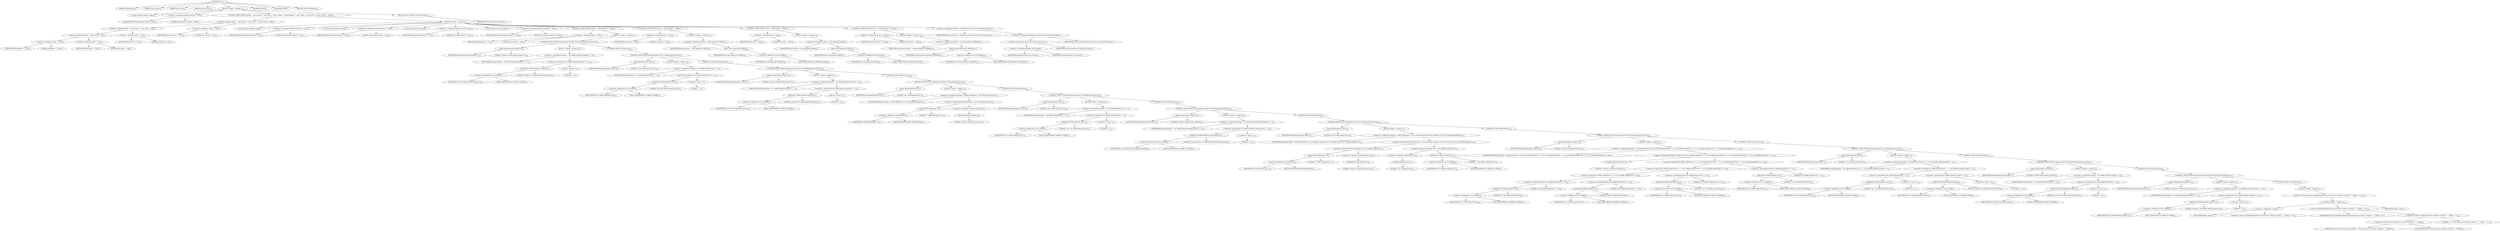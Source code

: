 digraph "isOs" {  
"189" [label = <(METHOD,isOs)<SUB>215</SUB>> ]
"190" [label = <(PARAM,String family)<SUB>215</SUB>> ]
"191" [label = <(PARAM,String name)<SUB>215</SUB>> ]
"192" [label = <(PARAM,String arch)<SUB>215</SUB>> ]
"193" [label = <(PARAM,String version)<SUB>216</SUB>> ]
"194" [label = <(BLOCK,&lt;empty&gt;,&lt;empty&gt;)<SUB>216</SUB>> ]
"195" [label = <(LOCAL,boolean retValue: boolean)> ]
"196" [label = <(&lt;operator&gt;.assignment,boolean retValue = false)<SUB>217</SUB>> ]
"197" [label = <(IDENTIFIER,retValue,boolean retValue = false)<SUB>217</SUB>> ]
"198" [label = <(LITERAL,false,boolean retValue = false)<SUB>217</SUB>> ]
"199" [label = <(CONTROL_STRUCTURE,if (family != null || name != null || arch != null || version != null),if (family != null || name != null || arch != null || version != null))<SUB>219</SUB>> ]
"200" [label = <(&lt;operator&gt;.logicalOr,family != null || name != null || arch != null || version != null)<SUB>219</SUB>> ]
"201" [label = <(&lt;operator&gt;.logicalOr,family != null || name != null || arch != null)<SUB>219</SUB>> ]
"202" [label = <(&lt;operator&gt;.logicalOr,family != null || name != null)<SUB>219</SUB>> ]
"203" [label = <(&lt;operator&gt;.notEquals,family != null)<SUB>219</SUB>> ]
"204" [label = <(IDENTIFIER,family,family != null)<SUB>219</SUB>> ]
"205" [label = <(LITERAL,null,family != null)<SUB>219</SUB>> ]
"206" [label = <(&lt;operator&gt;.notEquals,name != null)<SUB>219</SUB>> ]
"207" [label = <(IDENTIFIER,name,name != null)<SUB>219</SUB>> ]
"208" [label = <(LITERAL,null,name != null)<SUB>219</SUB>> ]
"209" [label = <(&lt;operator&gt;.notEquals,arch != null)<SUB>219</SUB>> ]
"210" [label = <(IDENTIFIER,arch,arch != null)<SUB>219</SUB>> ]
"211" [label = <(LITERAL,null,arch != null)<SUB>219</SUB>> ]
"212" [label = <(&lt;operator&gt;.notEquals,version != null)<SUB>220</SUB>> ]
"213" [label = <(IDENTIFIER,version,version != null)<SUB>220</SUB>> ]
"214" [label = <(LITERAL,null,version != null)<SUB>220</SUB>> ]
"215" [label = <(BLOCK,&lt;empty&gt;,&lt;empty&gt;)<SUB>220</SUB>> ]
"216" [label = <(LOCAL,boolean isFamily: boolean)> ]
"217" [label = <(&lt;operator&gt;.assignment,boolean isFamily = true)<SUB>222</SUB>> ]
"218" [label = <(IDENTIFIER,isFamily,boolean isFamily = true)<SUB>222</SUB>> ]
"219" [label = <(LITERAL,true,boolean isFamily = true)<SUB>222</SUB>> ]
"220" [label = <(LOCAL,boolean isName: boolean)> ]
"221" [label = <(&lt;operator&gt;.assignment,boolean isName = true)<SUB>223</SUB>> ]
"222" [label = <(IDENTIFIER,isName,boolean isName = true)<SUB>223</SUB>> ]
"223" [label = <(LITERAL,true,boolean isName = true)<SUB>223</SUB>> ]
"224" [label = <(LOCAL,boolean isArch: boolean)> ]
"225" [label = <(&lt;operator&gt;.assignment,boolean isArch = true)<SUB>224</SUB>> ]
"226" [label = <(IDENTIFIER,isArch,boolean isArch = true)<SUB>224</SUB>> ]
"227" [label = <(LITERAL,true,boolean isArch = true)<SUB>224</SUB>> ]
"228" [label = <(LOCAL,boolean isVersion: boolean)> ]
"229" [label = <(&lt;operator&gt;.assignment,boolean isVersion = true)<SUB>225</SUB>> ]
"230" [label = <(IDENTIFIER,isVersion,boolean isVersion = true)<SUB>225</SUB>> ]
"231" [label = <(LITERAL,true,boolean isVersion = true)<SUB>225</SUB>> ]
"232" [label = <(CONTROL_STRUCTURE,if (family != null),if (family != null))<SUB>227</SUB>> ]
"233" [label = <(&lt;operator&gt;.notEquals,family != null)<SUB>227</SUB>> ]
"234" [label = <(IDENTIFIER,family,family != null)<SUB>227</SUB>> ]
"235" [label = <(LITERAL,null,family != null)<SUB>227</SUB>> ]
"236" [label = <(BLOCK,&lt;empty&gt;,&lt;empty&gt;)<SUB>227</SUB>> ]
"237" [label = <(CONTROL_STRUCTURE,if (family.equals(&quot;windows&quot;)),if (family.equals(&quot;windows&quot;)))<SUB>228</SUB>> ]
"238" [label = <(equals,family.equals(&quot;windows&quot;))<SUB>228</SUB>> ]
"239" [label = <(IDENTIFIER,family,family.equals(&quot;windows&quot;))<SUB>228</SUB>> ]
"240" [label = <(LITERAL,&quot;windows&quot;,family.equals(&quot;windows&quot;))<SUB>228</SUB>> ]
"241" [label = <(BLOCK,&lt;empty&gt;,&lt;empty&gt;)<SUB>228</SUB>> ]
"242" [label = <(&lt;operator&gt;.assignment,isFamily = OS_NAME.indexOf(&quot;windows&quot;) &gt; -1)<SUB>229</SUB>> ]
"243" [label = <(IDENTIFIER,isFamily,isFamily = OS_NAME.indexOf(&quot;windows&quot;) &gt; -1)<SUB>229</SUB>> ]
"244" [label = <(&lt;operator&gt;.greaterThan,OS_NAME.indexOf(&quot;windows&quot;) &gt; -1)<SUB>229</SUB>> ]
"245" [label = <(indexOf,OS_NAME.indexOf(&quot;windows&quot;))<SUB>229</SUB>> ]
"246" [label = <(&lt;operator&gt;.fieldAccess,Os.OS_NAME)<SUB>229</SUB>> ]
"247" [label = <(IDENTIFIER,Os,OS_NAME.indexOf(&quot;windows&quot;))<SUB>229</SUB>> ]
"248" [label = <(FIELD_IDENTIFIER,OS_NAME,OS_NAME)<SUB>229</SUB>> ]
"249" [label = <(LITERAL,&quot;windows&quot;,OS_NAME.indexOf(&quot;windows&quot;))<SUB>229</SUB>> ]
"250" [label = <(&lt;operator&gt;.minus,-1)<SUB>229</SUB>> ]
"251" [label = <(LITERAL,1,-1)<SUB>229</SUB>> ]
"252" [label = <(CONTROL_STRUCTURE,else,else)<SUB>230</SUB>> ]
"253" [label = <(CONTROL_STRUCTURE,if (family.equals(&quot;os/2&quot;)),if (family.equals(&quot;os/2&quot;)))<SUB>230</SUB>> ]
"254" [label = <(equals,family.equals(&quot;os/2&quot;))<SUB>230</SUB>> ]
"255" [label = <(IDENTIFIER,family,family.equals(&quot;os/2&quot;))<SUB>230</SUB>> ]
"256" [label = <(LITERAL,&quot;os/2&quot;,family.equals(&quot;os/2&quot;))<SUB>230</SUB>> ]
"257" [label = <(BLOCK,&lt;empty&gt;,&lt;empty&gt;)<SUB>230</SUB>> ]
"258" [label = <(&lt;operator&gt;.assignment,isFamily = OS_NAME.indexOf(&quot;os/2&quot;) &gt; -1)<SUB>231</SUB>> ]
"259" [label = <(IDENTIFIER,isFamily,isFamily = OS_NAME.indexOf(&quot;os/2&quot;) &gt; -1)<SUB>231</SUB>> ]
"260" [label = <(&lt;operator&gt;.greaterThan,OS_NAME.indexOf(&quot;os/2&quot;) &gt; -1)<SUB>231</SUB>> ]
"261" [label = <(indexOf,OS_NAME.indexOf(&quot;os/2&quot;))<SUB>231</SUB>> ]
"262" [label = <(&lt;operator&gt;.fieldAccess,Os.OS_NAME)<SUB>231</SUB>> ]
"263" [label = <(IDENTIFIER,Os,OS_NAME.indexOf(&quot;os/2&quot;))<SUB>231</SUB>> ]
"264" [label = <(FIELD_IDENTIFIER,OS_NAME,OS_NAME)<SUB>231</SUB>> ]
"265" [label = <(LITERAL,&quot;os/2&quot;,OS_NAME.indexOf(&quot;os/2&quot;))<SUB>231</SUB>> ]
"266" [label = <(&lt;operator&gt;.minus,-1)<SUB>231</SUB>> ]
"267" [label = <(LITERAL,1,-1)<SUB>231</SUB>> ]
"268" [label = <(CONTROL_STRUCTURE,else,else)<SUB>232</SUB>> ]
"269" [label = <(CONTROL_STRUCTURE,if (family.equals(&quot;netware&quot;)),if (family.equals(&quot;netware&quot;)))<SUB>232</SUB>> ]
"270" [label = <(equals,family.equals(&quot;netware&quot;))<SUB>232</SUB>> ]
"271" [label = <(IDENTIFIER,family,family.equals(&quot;netware&quot;))<SUB>232</SUB>> ]
"272" [label = <(LITERAL,&quot;netware&quot;,family.equals(&quot;netware&quot;))<SUB>232</SUB>> ]
"273" [label = <(BLOCK,&lt;empty&gt;,&lt;empty&gt;)<SUB>232</SUB>> ]
"274" [label = <(&lt;operator&gt;.assignment,isFamily = OS_NAME.indexOf(&quot;netware&quot;) &gt; -1)<SUB>233</SUB>> ]
"275" [label = <(IDENTIFIER,isFamily,isFamily = OS_NAME.indexOf(&quot;netware&quot;) &gt; -1)<SUB>233</SUB>> ]
"276" [label = <(&lt;operator&gt;.greaterThan,OS_NAME.indexOf(&quot;netware&quot;) &gt; -1)<SUB>233</SUB>> ]
"277" [label = <(indexOf,OS_NAME.indexOf(&quot;netware&quot;))<SUB>233</SUB>> ]
"278" [label = <(&lt;operator&gt;.fieldAccess,Os.OS_NAME)<SUB>233</SUB>> ]
"279" [label = <(IDENTIFIER,Os,OS_NAME.indexOf(&quot;netware&quot;))<SUB>233</SUB>> ]
"280" [label = <(FIELD_IDENTIFIER,OS_NAME,OS_NAME)<SUB>233</SUB>> ]
"281" [label = <(LITERAL,&quot;netware&quot;,OS_NAME.indexOf(&quot;netware&quot;))<SUB>233</SUB>> ]
"282" [label = <(&lt;operator&gt;.minus,-1)<SUB>233</SUB>> ]
"283" [label = <(LITERAL,1,-1)<SUB>233</SUB>> ]
"284" [label = <(CONTROL_STRUCTURE,else,else)<SUB>234</SUB>> ]
"285" [label = <(CONTROL_STRUCTURE,if (family.equals(&quot;dos&quot;)),if (family.equals(&quot;dos&quot;)))<SUB>234</SUB>> ]
"286" [label = <(equals,family.equals(&quot;dos&quot;))<SUB>234</SUB>> ]
"287" [label = <(IDENTIFIER,family,family.equals(&quot;dos&quot;))<SUB>234</SUB>> ]
"288" [label = <(LITERAL,&quot;dos&quot;,family.equals(&quot;dos&quot;))<SUB>234</SUB>> ]
"289" [label = <(BLOCK,&lt;empty&gt;,&lt;empty&gt;)<SUB>234</SUB>> ]
"290" [label = <(&lt;operator&gt;.assignment,isFamily = PATH_SEP.equals(&quot;;&quot;) &amp;&amp; !isFamily(&quot;netware&quot;))<SUB>235</SUB>> ]
"291" [label = <(IDENTIFIER,isFamily,isFamily = PATH_SEP.equals(&quot;;&quot;) &amp;&amp; !isFamily(&quot;netware&quot;))<SUB>235</SUB>> ]
"292" [label = <(&lt;operator&gt;.logicalAnd,PATH_SEP.equals(&quot;;&quot;) &amp;&amp; !isFamily(&quot;netware&quot;))<SUB>235</SUB>> ]
"293" [label = <(equals,PATH_SEP.equals(&quot;;&quot;))<SUB>235</SUB>> ]
"294" [label = <(&lt;operator&gt;.fieldAccess,Os.PATH_SEP)<SUB>235</SUB>> ]
"295" [label = <(IDENTIFIER,Os,PATH_SEP.equals(&quot;;&quot;))<SUB>235</SUB>> ]
"296" [label = <(FIELD_IDENTIFIER,PATH_SEP,PATH_SEP)<SUB>235</SUB>> ]
"297" [label = <(LITERAL,&quot;;&quot;,PATH_SEP.equals(&quot;;&quot;))<SUB>235</SUB>> ]
"298" [label = <(&lt;operator&gt;.logicalNot,!isFamily(&quot;netware&quot;))<SUB>235</SUB>> ]
"299" [label = <(isFamily,isFamily(&quot;netware&quot;))<SUB>235</SUB>> ]
"300" [label = <(LITERAL,&quot;netware&quot;,isFamily(&quot;netware&quot;))<SUB>235</SUB>> ]
"301" [label = <(CONTROL_STRUCTURE,else,else)<SUB>236</SUB>> ]
"302" [label = <(CONTROL_STRUCTURE,if (family.equals(&quot;mac&quot;)),if (family.equals(&quot;mac&quot;)))<SUB>236</SUB>> ]
"303" [label = <(equals,family.equals(&quot;mac&quot;))<SUB>236</SUB>> ]
"304" [label = <(IDENTIFIER,family,family.equals(&quot;mac&quot;))<SUB>236</SUB>> ]
"305" [label = <(LITERAL,&quot;mac&quot;,family.equals(&quot;mac&quot;))<SUB>236</SUB>> ]
"306" [label = <(BLOCK,&lt;empty&gt;,&lt;empty&gt;)<SUB>236</SUB>> ]
"307" [label = <(&lt;operator&gt;.assignment,isFamily = OS_NAME.indexOf(&quot;mac&quot;) &gt; -1)<SUB>237</SUB>> ]
"308" [label = <(IDENTIFIER,isFamily,isFamily = OS_NAME.indexOf(&quot;mac&quot;) &gt; -1)<SUB>237</SUB>> ]
"309" [label = <(&lt;operator&gt;.greaterThan,OS_NAME.indexOf(&quot;mac&quot;) &gt; -1)<SUB>237</SUB>> ]
"310" [label = <(indexOf,OS_NAME.indexOf(&quot;mac&quot;))<SUB>237</SUB>> ]
"311" [label = <(&lt;operator&gt;.fieldAccess,Os.OS_NAME)<SUB>237</SUB>> ]
"312" [label = <(IDENTIFIER,Os,OS_NAME.indexOf(&quot;mac&quot;))<SUB>237</SUB>> ]
"313" [label = <(FIELD_IDENTIFIER,OS_NAME,OS_NAME)<SUB>237</SUB>> ]
"314" [label = <(LITERAL,&quot;mac&quot;,OS_NAME.indexOf(&quot;mac&quot;))<SUB>237</SUB>> ]
"315" [label = <(&lt;operator&gt;.minus,-1)<SUB>237</SUB>> ]
"316" [label = <(LITERAL,1,-1)<SUB>237</SUB>> ]
"317" [label = <(CONTROL_STRUCTURE,else,else)<SUB>238</SUB>> ]
"318" [label = <(CONTROL_STRUCTURE,if (family.equals(&quot;tandem&quot;)),if (family.equals(&quot;tandem&quot;)))<SUB>238</SUB>> ]
"319" [label = <(equals,family.equals(&quot;tandem&quot;))<SUB>238</SUB>> ]
"320" [label = <(IDENTIFIER,family,family.equals(&quot;tandem&quot;))<SUB>238</SUB>> ]
"321" [label = <(LITERAL,&quot;tandem&quot;,family.equals(&quot;tandem&quot;))<SUB>238</SUB>> ]
"322" [label = <(BLOCK,&lt;empty&gt;,&lt;empty&gt;)<SUB>238</SUB>> ]
"323" [label = <(&lt;operator&gt;.assignment,isFamily = OS_NAME.indexOf(&quot;nonstop_kernel&quot;) &gt; -1)<SUB>239</SUB>> ]
"324" [label = <(IDENTIFIER,isFamily,isFamily = OS_NAME.indexOf(&quot;nonstop_kernel&quot;) &gt; -1)<SUB>239</SUB>> ]
"325" [label = <(&lt;operator&gt;.greaterThan,OS_NAME.indexOf(&quot;nonstop_kernel&quot;) &gt; -1)<SUB>239</SUB>> ]
"326" [label = <(indexOf,OS_NAME.indexOf(&quot;nonstop_kernel&quot;))<SUB>239</SUB>> ]
"327" [label = <(&lt;operator&gt;.fieldAccess,Os.OS_NAME)<SUB>239</SUB>> ]
"328" [label = <(IDENTIFIER,Os,OS_NAME.indexOf(&quot;nonstop_kernel&quot;))<SUB>239</SUB>> ]
"329" [label = <(FIELD_IDENTIFIER,OS_NAME,OS_NAME)<SUB>239</SUB>> ]
"330" [label = <(LITERAL,&quot;nonstop_kernel&quot;,OS_NAME.indexOf(&quot;nonstop_kernel&quot;))<SUB>239</SUB>> ]
"331" [label = <(&lt;operator&gt;.minus,-1)<SUB>239</SUB>> ]
"332" [label = <(LITERAL,1,-1)<SUB>239</SUB>> ]
"333" [label = <(CONTROL_STRUCTURE,else,else)<SUB>240</SUB>> ]
"334" [label = <(CONTROL_STRUCTURE,if (family.equals(&quot;unix&quot;)),if (family.equals(&quot;unix&quot;)))<SUB>240</SUB>> ]
"335" [label = <(equals,family.equals(&quot;unix&quot;))<SUB>240</SUB>> ]
"336" [label = <(IDENTIFIER,family,family.equals(&quot;unix&quot;))<SUB>240</SUB>> ]
"337" [label = <(LITERAL,&quot;unix&quot;,family.equals(&quot;unix&quot;))<SUB>240</SUB>> ]
"338" [label = <(BLOCK,&lt;empty&gt;,&lt;empty&gt;)<SUB>240</SUB>> ]
"339" [label = <(&lt;operator&gt;.assignment,isFamily = PATH_SEP.equals(&quot;:&quot;) &amp;&amp; !isFamily(&quot;openvms&quot;) &amp;&amp; (!isFamily(&quot;mac&quot;) || OS_NAME.endsWith(&quot;x&quot;)))<SUB>241</SUB>> ]
"340" [label = <(IDENTIFIER,isFamily,isFamily = PATH_SEP.equals(&quot;:&quot;) &amp;&amp; !isFamily(&quot;openvms&quot;) &amp;&amp; (!isFamily(&quot;mac&quot;) || OS_NAME.endsWith(&quot;x&quot;)))<SUB>241</SUB>> ]
"341" [label = <(&lt;operator&gt;.logicalAnd,PATH_SEP.equals(&quot;:&quot;) &amp;&amp; !isFamily(&quot;openvms&quot;) &amp;&amp; (!isFamily(&quot;mac&quot;) || OS_NAME.endsWith(&quot;x&quot;)))<SUB>241</SUB>> ]
"342" [label = <(&lt;operator&gt;.logicalAnd,PATH_SEP.equals(&quot;:&quot;) &amp;&amp; !isFamily(&quot;openvms&quot;))<SUB>241</SUB>> ]
"343" [label = <(equals,PATH_SEP.equals(&quot;:&quot;))<SUB>241</SUB>> ]
"344" [label = <(&lt;operator&gt;.fieldAccess,Os.PATH_SEP)<SUB>241</SUB>> ]
"345" [label = <(IDENTIFIER,Os,PATH_SEP.equals(&quot;:&quot;))<SUB>241</SUB>> ]
"346" [label = <(FIELD_IDENTIFIER,PATH_SEP,PATH_SEP)<SUB>241</SUB>> ]
"347" [label = <(LITERAL,&quot;:&quot;,PATH_SEP.equals(&quot;:&quot;))<SUB>241</SUB>> ]
"348" [label = <(&lt;operator&gt;.logicalNot,!isFamily(&quot;openvms&quot;))<SUB>242</SUB>> ]
"349" [label = <(isFamily,isFamily(&quot;openvms&quot;))<SUB>242</SUB>> ]
"350" [label = <(LITERAL,&quot;openvms&quot;,isFamily(&quot;openvms&quot;))<SUB>242</SUB>> ]
"351" [label = <(&lt;operator&gt;.logicalOr,!isFamily(&quot;mac&quot;) || OS_NAME.endsWith(&quot;x&quot;))<SUB>243</SUB>> ]
"352" [label = <(&lt;operator&gt;.logicalNot,!isFamily(&quot;mac&quot;))<SUB>243</SUB>> ]
"353" [label = <(isFamily,isFamily(&quot;mac&quot;))<SUB>243</SUB>> ]
"354" [label = <(LITERAL,&quot;mac&quot;,isFamily(&quot;mac&quot;))<SUB>243</SUB>> ]
"355" [label = <(endsWith,OS_NAME.endsWith(&quot;x&quot;))<SUB>243</SUB>> ]
"356" [label = <(&lt;operator&gt;.fieldAccess,Os.OS_NAME)<SUB>243</SUB>> ]
"357" [label = <(IDENTIFIER,Os,OS_NAME.endsWith(&quot;x&quot;))<SUB>243</SUB>> ]
"358" [label = <(FIELD_IDENTIFIER,OS_NAME,OS_NAME)<SUB>243</SUB>> ]
"359" [label = <(LITERAL,&quot;x&quot;,OS_NAME.endsWith(&quot;x&quot;))<SUB>243</SUB>> ]
"360" [label = <(CONTROL_STRUCTURE,else,else)<SUB>244</SUB>> ]
"361" [label = <(CONTROL_STRUCTURE,if (family.equals(&quot;win9x&quot;)),if (family.equals(&quot;win9x&quot;)))<SUB>244</SUB>> ]
"362" [label = <(equals,family.equals(&quot;win9x&quot;))<SUB>244</SUB>> ]
"363" [label = <(IDENTIFIER,family,family.equals(&quot;win9x&quot;))<SUB>244</SUB>> ]
"364" [label = <(LITERAL,&quot;win9x&quot;,family.equals(&quot;win9x&quot;))<SUB>244</SUB>> ]
"365" [label = <(BLOCK,&lt;empty&gt;,&lt;empty&gt;)<SUB>244</SUB>> ]
"366" [label = <(&lt;operator&gt;.assignment,isFamily = isFamily(&quot;windows&quot;) &amp;&amp; (OS_NAME.indexOf(&quot;95&quot;) &gt;= 0 || OS_NAME.indexOf(&quot;98&quot;) &gt;= 0 || OS_NAME.indexOf(&quot;me&quot;) &gt;= 0 || OS_NAME.indexOf(&quot;ce&quot;) &gt;= 0))<SUB>245</SUB>> ]
"367" [label = <(IDENTIFIER,isFamily,isFamily = isFamily(&quot;windows&quot;) &amp;&amp; (OS_NAME.indexOf(&quot;95&quot;) &gt;= 0 || OS_NAME.indexOf(&quot;98&quot;) &gt;= 0 || OS_NAME.indexOf(&quot;me&quot;) &gt;= 0 || OS_NAME.indexOf(&quot;ce&quot;) &gt;= 0))<SUB>245</SUB>> ]
"368" [label = <(&lt;operator&gt;.logicalAnd,isFamily(&quot;windows&quot;) &amp;&amp; (OS_NAME.indexOf(&quot;95&quot;) &gt;= 0 || OS_NAME.indexOf(&quot;98&quot;) &gt;= 0 || OS_NAME.indexOf(&quot;me&quot;) &gt;= 0 || OS_NAME.indexOf(&quot;ce&quot;) &gt;= 0))<SUB>245</SUB>> ]
"369" [label = <(isFamily,isFamily(&quot;windows&quot;))<SUB>245</SUB>> ]
"370" [label = <(LITERAL,&quot;windows&quot;,isFamily(&quot;windows&quot;))<SUB>245</SUB>> ]
"371" [label = <(&lt;operator&gt;.logicalOr,OS_NAME.indexOf(&quot;95&quot;) &gt;= 0 || OS_NAME.indexOf(&quot;98&quot;) &gt;= 0 || OS_NAME.indexOf(&quot;me&quot;) &gt;= 0 || OS_NAME.indexOf(&quot;ce&quot;) &gt;= 0)<SUB>246</SUB>> ]
"372" [label = <(&lt;operator&gt;.logicalOr,OS_NAME.indexOf(&quot;95&quot;) &gt;= 0 || OS_NAME.indexOf(&quot;98&quot;) &gt;= 0 || OS_NAME.indexOf(&quot;me&quot;) &gt;= 0)<SUB>246</SUB>> ]
"373" [label = <(&lt;operator&gt;.logicalOr,OS_NAME.indexOf(&quot;95&quot;) &gt;= 0 || OS_NAME.indexOf(&quot;98&quot;) &gt;= 0)<SUB>246</SUB>> ]
"374" [label = <(&lt;operator&gt;.greaterEqualsThan,OS_NAME.indexOf(&quot;95&quot;) &gt;= 0)<SUB>246</SUB>> ]
"375" [label = <(indexOf,OS_NAME.indexOf(&quot;95&quot;))<SUB>246</SUB>> ]
"376" [label = <(&lt;operator&gt;.fieldAccess,Os.OS_NAME)<SUB>246</SUB>> ]
"377" [label = <(IDENTIFIER,Os,OS_NAME.indexOf(&quot;95&quot;))<SUB>246</SUB>> ]
"378" [label = <(FIELD_IDENTIFIER,OS_NAME,OS_NAME)<SUB>246</SUB>> ]
"379" [label = <(LITERAL,&quot;95&quot;,OS_NAME.indexOf(&quot;95&quot;))<SUB>246</SUB>> ]
"380" [label = <(LITERAL,0,OS_NAME.indexOf(&quot;95&quot;) &gt;= 0)<SUB>246</SUB>> ]
"381" [label = <(&lt;operator&gt;.greaterEqualsThan,OS_NAME.indexOf(&quot;98&quot;) &gt;= 0)<SUB>247</SUB>> ]
"382" [label = <(indexOf,OS_NAME.indexOf(&quot;98&quot;))<SUB>247</SUB>> ]
"383" [label = <(&lt;operator&gt;.fieldAccess,Os.OS_NAME)<SUB>247</SUB>> ]
"384" [label = <(IDENTIFIER,Os,OS_NAME.indexOf(&quot;98&quot;))<SUB>247</SUB>> ]
"385" [label = <(FIELD_IDENTIFIER,OS_NAME,OS_NAME)<SUB>247</SUB>> ]
"386" [label = <(LITERAL,&quot;98&quot;,OS_NAME.indexOf(&quot;98&quot;))<SUB>247</SUB>> ]
"387" [label = <(LITERAL,0,OS_NAME.indexOf(&quot;98&quot;) &gt;= 0)<SUB>247</SUB>> ]
"388" [label = <(&lt;operator&gt;.greaterEqualsThan,OS_NAME.indexOf(&quot;me&quot;) &gt;= 0)<SUB>248</SUB>> ]
"389" [label = <(indexOf,OS_NAME.indexOf(&quot;me&quot;))<SUB>248</SUB>> ]
"390" [label = <(&lt;operator&gt;.fieldAccess,Os.OS_NAME)<SUB>248</SUB>> ]
"391" [label = <(IDENTIFIER,Os,OS_NAME.indexOf(&quot;me&quot;))<SUB>248</SUB>> ]
"392" [label = <(FIELD_IDENTIFIER,OS_NAME,OS_NAME)<SUB>248</SUB>> ]
"393" [label = <(LITERAL,&quot;me&quot;,OS_NAME.indexOf(&quot;me&quot;))<SUB>248</SUB>> ]
"394" [label = <(LITERAL,0,OS_NAME.indexOf(&quot;me&quot;) &gt;= 0)<SUB>248</SUB>> ]
"395" [label = <(&lt;operator&gt;.greaterEqualsThan,OS_NAME.indexOf(&quot;ce&quot;) &gt;= 0)<SUB>249</SUB>> ]
"396" [label = <(indexOf,OS_NAME.indexOf(&quot;ce&quot;))<SUB>249</SUB>> ]
"397" [label = <(&lt;operator&gt;.fieldAccess,Os.OS_NAME)<SUB>249</SUB>> ]
"398" [label = <(IDENTIFIER,Os,OS_NAME.indexOf(&quot;ce&quot;))<SUB>249</SUB>> ]
"399" [label = <(FIELD_IDENTIFIER,OS_NAME,OS_NAME)<SUB>249</SUB>> ]
"400" [label = <(LITERAL,&quot;ce&quot;,OS_NAME.indexOf(&quot;ce&quot;))<SUB>249</SUB>> ]
"401" [label = <(LITERAL,0,OS_NAME.indexOf(&quot;ce&quot;) &gt;= 0)<SUB>249</SUB>> ]
"402" [label = <(CONTROL_STRUCTURE,else,else)<SUB>250</SUB>> ]
"403" [label = <(CONTROL_STRUCTURE,if (family.equals(&quot;z/os&quot;)),if (family.equals(&quot;z/os&quot;)))<SUB>250</SUB>> ]
"404" [label = <(equals,family.equals(&quot;z/os&quot;))<SUB>250</SUB>> ]
"405" [label = <(IDENTIFIER,family,family.equals(&quot;z/os&quot;))<SUB>250</SUB>> ]
"406" [label = <(LITERAL,&quot;z/os&quot;,family.equals(&quot;z/os&quot;))<SUB>250</SUB>> ]
"407" [label = <(BLOCK,&lt;empty&gt;,&lt;empty&gt;)<SUB>250</SUB>> ]
"408" [label = <(&lt;operator&gt;.assignment,isFamily = OS_NAME.indexOf(&quot;z/os&quot;) &gt; -1 || OS_NAME.indexOf(&quot;os/390&quot;) &gt; -1)<SUB>251</SUB>> ]
"409" [label = <(IDENTIFIER,isFamily,isFamily = OS_NAME.indexOf(&quot;z/os&quot;) &gt; -1 || OS_NAME.indexOf(&quot;os/390&quot;) &gt; -1)<SUB>251</SUB>> ]
"410" [label = <(&lt;operator&gt;.logicalOr,OS_NAME.indexOf(&quot;z/os&quot;) &gt; -1 || OS_NAME.indexOf(&quot;os/390&quot;) &gt; -1)<SUB>251</SUB>> ]
"411" [label = <(&lt;operator&gt;.greaterThan,OS_NAME.indexOf(&quot;z/os&quot;) &gt; -1)<SUB>251</SUB>> ]
"412" [label = <(indexOf,OS_NAME.indexOf(&quot;z/os&quot;))<SUB>251</SUB>> ]
"413" [label = <(&lt;operator&gt;.fieldAccess,Os.OS_NAME)<SUB>251</SUB>> ]
"414" [label = <(IDENTIFIER,Os,OS_NAME.indexOf(&quot;z/os&quot;))<SUB>251</SUB>> ]
"415" [label = <(FIELD_IDENTIFIER,OS_NAME,OS_NAME)<SUB>251</SUB>> ]
"416" [label = <(LITERAL,&quot;z/os&quot;,OS_NAME.indexOf(&quot;z/os&quot;))<SUB>251</SUB>> ]
"417" [label = <(&lt;operator&gt;.minus,-1)<SUB>251</SUB>> ]
"418" [label = <(LITERAL,1,-1)<SUB>251</SUB>> ]
"419" [label = <(&lt;operator&gt;.greaterThan,OS_NAME.indexOf(&quot;os/390&quot;) &gt; -1)<SUB>252</SUB>> ]
"420" [label = <(indexOf,OS_NAME.indexOf(&quot;os/390&quot;))<SUB>252</SUB>> ]
"421" [label = <(&lt;operator&gt;.fieldAccess,Os.OS_NAME)<SUB>252</SUB>> ]
"422" [label = <(IDENTIFIER,Os,OS_NAME.indexOf(&quot;os/390&quot;))<SUB>252</SUB>> ]
"423" [label = <(FIELD_IDENTIFIER,OS_NAME,OS_NAME)<SUB>252</SUB>> ]
"424" [label = <(LITERAL,&quot;os/390&quot;,OS_NAME.indexOf(&quot;os/390&quot;))<SUB>252</SUB>> ]
"425" [label = <(&lt;operator&gt;.minus,-1)<SUB>252</SUB>> ]
"426" [label = <(LITERAL,1,-1)<SUB>252</SUB>> ]
"427" [label = <(CONTROL_STRUCTURE,else,else)<SUB>253</SUB>> ]
"428" [label = <(CONTROL_STRUCTURE,if (family.equals(&quot;os/400&quot;)),if (family.equals(&quot;os/400&quot;)))<SUB>253</SUB>> ]
"429" [label = <(equals,family.equals(&quot;os/400&quot;))<SUB>253</SUB>> ]
"430" [label = <(IDENTIFIER,family,family.equals(&quot;os/400&quot;))<SUB>253</SUB>> ]
"431" [label = <(LITERAL,&quot;os/400&quot;,family.equals(&quot;os/400&quot;))<SUB>253</SUB>> ]
"432" [label = <(BLOCK,&lt;empty&gt;,&lt;empty&gt;)<SUB>253</SUB>> ]
"433" [label = <(&lt;operator&gt;.assignment,isFamily = OS_NAME.indexOf(&quot;os/400&quot;) &gt; -1)<SUB>254</SUB>> ]
"434" [label = <(IDENTIFIER,isFamily,isFamily = OS_NAME.indexOf(&quot;os/400&quot;) &gt; -1)<SUB>254</SUB>> ]
"435" [label = <(&lt;operator&gt;.greaterThan,OS_NAME.indexOf(&quot;os/400&quot;) &gt; -1)<SUB>254</SUB>> ]
"436" [label = <(indexOf,OS_NAME.indexOf(&quot;os/400&quot;))<SUB>254</SUB>> ]
"437" [label = <(&lt;operator&gt;.fieldAccess,Os.OS_NAME)<SUB>254</SUB>> ]
"438" [label = <(IDENTIFIER,Os,OS_NAME.indexOf(&quot;os/400&quot;))<SUB>254</SUB>> ]
"439" [label = <(FIELD_IDENTIFIER,OS_NAME,OS_NAME)<SUB>254</SUB>> ]
"440" [label = <(LITERAL,&quot;os/400&quot;,OS_NAME.indexOf(&quot;os/400&quot;))<SUB>254</SUB>> ]
"441" [label = <(&lt;operator&gt;.minus,-1)<SUB>254</SUB>> ]
"442" [label = <(LITERAL,1,-1)<SUB>254</SUB>> ]
"443" [label = <(CONTROL_STRUCTURE,else,else)<SUB>255</SUB>> ]
"444" [label = <(CONTROL_STRUCTURE,if (family.equals(&quot;openvms&quot;)),if (family.equals(&quot;openvms&quot;)))<SUB>255</SUB>> ]
"445" [label = <(equals,family.equals(&quot;openvms&quot;))<SUB>255</SUB>> ]
"446" [label = <(IDENTIFIER,family,family.equals(&quot;openvms&quot;))<SUB>255</SUB>> ]
"447" [label = <(LITERAL,&quot;openvms&quot;,family.equals(&quot;openvms&quot;))<SUB>255</SUB>> ]
"448" [label = <(BLOCK,&lt;empty&gt;,&lt;empty&gt;)<SUB>255</SUB>> ]
"449" [label = <(&lt;operator&gt;.assignment,isFamily = OS_NAME.indexOf(&quot;openvms&quot;) &gt; -1)<SUB>256</SUB>> ]
"450" [label = <(IDENTIFIER,isFamily,isFamily = OS_NAME.indexOf(&quot;openvms&quot;) &gt; -1)<SUB>256</SUB>> ]
"451" [label = <(&lt;operator&gt;.greaterThan,OS_NAME.indexOf(&quot;openvms&quot;) &gt; -1)<SUB>256</SUB>> ]
"452" [label = <(indexOf,OS_NAME.indexOf(&quot;openvms&quot;))<SUB>256</SUB>> ]
"453" [label = <(&lt;operator&gt;.fieldAccess,Os.OS_NAME)<SUB>256</SUB>> ]
"454" [label = <(IDENTIFIER,Os,OS_NAME.indexOf(&quot;openvms&quot;))<SUB>256</SUB>> ]
"455" [label = <(FIELD_IDENTIFIER,OS_NAME,OS_NAME)<SUB>256</SUB>> ]
"456" [label = <(LITERAL,&quot;openvms&quot;,OS_NAME.indexOf(&quot;openvms&quot;))<SUB>256</SUB>> ]
"457" [label = <(&lt;operator&gt;.minus,-1)<SUB>256</SUB>> ]
"458" [label = <(LITERAL,1,-1)<SUB>256</SUB>> ]
"459" [label = <(CONTROL_STRUCTURE,else,else)<SUB>257</SUB>> ]
"460" [label = <(BLOCK,&lt;empty&gt;,&lt;empty&gt;)<SUB>257</SUB>> ]
"461" [label = <(&lt;operator&gt;.throw,throw new BuildException(&quot;Don\'t know how to detect os family \&quot;&quot; + family + &quot;\&quot;&quot;);)<SUB>258</SUB>> ]
"462" [label = <(BLOCK,&lt;empty&gt;,&lt;empty&gt;)<SUB>258</SUB>> ]
"463" [label = <(&lt;operator&gt;.assignment,&lt;empty&gt;)> ]
"464" [label = <(IDENTIFIER,$obj0,&lt;empty&gt;)> ]
"465" [label = <(&lt;operator&gt;.alloc,new BuildException(&quot;Don\'t know how to detect os family \&quot;&quot; + family + &quot;\&quot;&quot;))<SUB>258</SUB>> ]
"466" [label = <(&lt;init&gt;,new BuildException(&quot;Don\'t know how to detect os family \&quot;&quot; + family + &quot;\&quot;&quot;))<SUB>258</SUB>> ]
"467" [label = <(IDENTIFIER,$obj0,new BuildException(&quot;Don\'t know how to detect os family \&quot;&quot; + family + &quot;\&quot;&quot;))> ]
"468" [label = <(&lt;operator&gt;.addition,&quot;Don\'t know how to detect os family \&quot;&quot; + family + &quot;\&quot;&quot;)<SUB>259</SUB>> ]
"469" [label = <(&lt;operator&gt;.addition,&quot;Don\'t know how to detect os family \&quot;&quot; + family)<SUB>259</SUB>> ]
"470" [label = <(LITERAL,&quot;Don\'t know how to detect os family \&quot;&quot;,&quot;Don\'t know how to detect os family \&quot;&quot; + family)<SUB>259</SUB>> ]
"471" [label = <(IDENTIFIER,family,&quot;Don\'t know how to detect os family \&quot;&quot; + family)<SUB>260</SUB>> ]
"472" [label = <(LITERAL,&quot;\&quot;&quot;,&quot;Don\'t know how to detect os family \&quot;&quot; + family + &quot;\&quot;&quot;)<SUB>260</SUB>> ]
"473" [label = <(IDENTIFIER,$obj0,&lt;empty&gt;)> ]
"474" [label = <(CONTROL_STRUCTURE,if (name != null),if (name != null))<SUB>263</SUB>> ]
"475" [label = <(&lt;operator&gt;.notEquals,name != null)<SUB>263</SUB>> ]
"476" [label = <(IDENTIFIER,name,name != null)<SUB>263</SUB>> ]
"477" [label = <(LITERAL,null,name != null)<SUB>263</SUB>> ]
"478" [label = <(BLOCK,&lt;empty&gt;,&lt;empty&gt;)<SUB>263</SUB>> ]
"479" [label = <(&lt;operator&gt;.assignment,isName = name.equals(OS_NAME))<SUB>264</SUB>> ]
"480" [label = <(IDENTIFIER,isName,isName = name.equals(OS_NAME))<SUB>264</SUB>> ]
"481" [label = <(equals,name.equals(OS_NAME))<SUB>264</SUB>> ]
"482" [label = <(IDENTIFIER,name,name.equals(OS_NAME))<SUB>264</SUB>> ]
"483" [label = <(&lt;operator&gt;.fieldAccess,Os.OS_NAME)<SUB>264</SUB>> ]
"484" [label = <(IDENTIFIER,Os,name.equals(OS_NAME))<SUB>264</SUB>> ]
"485" [label = <(FIELD_IDENTIFIER,OS_NAME,OS_NAME)<SUB>264</SUB>> ]
"486" [label = <(CONTROL_STRUCTURE,if (arch != null),if (arch != null))<SUB>266</SUB>> ]
"487" [label = <(&lt;operator&gt;.notEquals,arch != null)<SUB>266</SUB>> ]
"488" [label = <(IDENTIFIER,arch,arch != null)<SUB>266</SUB>> ]
"489" [label = <(LITERAL,null,arch != null)<SUB>266</SUB>> ]
"490" [label = <(BLOCK,&lt;empty&gt;,&lt;empty&gt;)<SUB>266</SUB>> ]
"491" [label = <(&lt;operator&gt;.assignment,isArch = arch.equals(OS_ARCH))<SUB>267</SUB>> ]
"492" [label = <(IDENTIFIER,isArch,isArch = arch.equals(OS_ARCH))<SUB>267</SUB>> ]
"493" [label = <(equals,arch.equals(OS_ARCH))<SUB>267</SUB>> ]
"494" [label = <(IDENTIFIER,arch,arch.equals(OS_ARCH))<SUB>267</SUB>> ]
"495" [label = <(&lt;operator&gt;.fieldAccess,Os.OS_ARCH)<SUB>267</SUB>> ]
"496" [label = <(IDENTIFIER,Os,arch.equals(OS_ARCH))<SUB>267</SUB>> ]
"497" [label = <(FIELD_IDENTIFIER,OS_ARCH,OS_ARCH)<SUB>267</SUB>> ]
"498" [label = <(CONTROL_STRUCTURE,if (version != null),if (version != null))<SUB>269</SUB>> ]
"499" [label = <(&lt;operator&gt;.notEquals,version != null)<SUB>269</SUB>> ]
"500" [label = <(IDENTIFIER,version,version != null)<SUB>269</SUB>> ]
"501" [label = <(LITERAL,null,version != null)<SUB>269</SUB>> ]
"502" [label = <(BLOCK,&lt;empty&gt;,&lt;empty&gt;)<SUB>269</SUB>> ]
"503" [label = <(&lt;operator&gt;.assignment,isVersion = version.equals(OS_VERSION))<SUB>270</SUB>> ]
"504" [label = <(IDENTIFIER,isVersion,isVersion = version.equals(OS_VERSION))<SUB>270</SUB>> ]
"505" [label = <(equals,version.equals(OS_VERSION))<SUB>270</SUB>> ]
"506" [label = <(IDENTIFIER,version,version.equals(OS_VERSION))<SUB>270</SUB>> ]
"507" [label = <(&lt;operator&gt;.fieldAccess,Os.OS_VERSION)<SUB>270</SUB>> ]
"508" [label = <(IDENTIFIER,Os,version.equals(OS_VERSION))<SUB>270</SUB>> ]
"509" [label = <(FIELD_IDENTIFIER,OS_VERSION,OS_VERSION)<SUB>270</SUB>> ]
"510" [label = <(&lt;operator&gt;.assignment,retValue = isFamily &amp;&amp; isName &amp;&amp; isArch &amp;&amp; isVersion)<SUB>272</SUB>> ]
"511" [label = <(IDENTIFIER,retValue,retValue = isFamily &amp;&amp; isName &amp;&amp; isArch &amp;&amp; isVersion)<SUB>272</SUB>> ]
"512" [label = <(&lt;operator&gt;.logicalAnd,isFamily &amp;&amp; isName &amp;&amp; isArch &amp;&amp; isVersion)<SUB>272</SUB>> ]
"513" [label = <(&lt;operator&gt;.logicalAnd,isFamily &amp;&amp; isName &amp;&amp; isArch)<SUB>272</SUB>> ]
"514" [label = <(&lt;operator&gt;.logicalAnd,isFamily &amp;&amp; isName)<SUB>272</SUB>> ]
"515" [label = <(IDENTIFIER,isFamily,isFamily &amp;&amp; isName)<SUB>272</SUB>> ]
"516" [label = <(IDENTIFIER,isName,isFamily &amp;&amp; isName)<SUB>272</SUB>> ]
"517" [label = <(IDENTIFIER,isArch,isFamily &amp;&amp; isName &amp;&amp; isArch)<SUB>272</SUB>> ]
"518" [label = <(IDENTIFIER,isVersion,isFamily &amp;&amp; isName &amp;&amp; isArch &amp;&amp; isVersion)<SUB>272</SUB>> ]
"519" [label = <(RETURN,return retValue;,return retValue;)<SUB>274</SUB>> ]
"520" [label = <(IDENTIFIER,retValue,return retValue;)<SUB>274</SUB>> ]
"521" [label = <(MODIFIER,PUBLIC)> ]
"522" [label = <(MODIFIER,STATIC)> ]
"523" [label = <(METHOD_RETURN,boolean)<SUB>215</SUB>> ]
  "189" -> "190" 
  "189" -> "191" 
  "189" -> "192" 
  "189" -> "193" 
  "189" -> "194" 
  "189" -> "521" 
  "189" -> "522" 
  "189" -> "523" 
  "194" -> "195" 
  "194" -> "196" 
  "194" -> "199" 
  "194" -> "519" 
  "196" -> "197" 
  "196" -> "198" 
  "199" -> "200" 
  "199" -> "215" 
  "200" -> "201" 
  "200" -> "212" 
  "201" -> "202" 
  "201" -> "209" 
  "202" -> "203" 
  "202" -> "206" 
  "203" -> "204" 
  "203" -> "205" 
  "206" -> "207" 
  "206" -> "208" 
  "209" -> "210" 
  "209" -> "211" 
  "212" -> "213" 
  "212" -> "214" 
  "215" -> "216" 
  "215" -> "217" 
  "215" -> "220" 
  "215" -> "221" 
  "215" -> "224" 
  "215" -> "225" 
  "215" -> "228" 
  "215" -> "229" 
  "215" -> "232" 
  "215" -> "474" 
  "215" -> "486" 
  "215" -> "498" 
  "215" -> "510" 
  "217" -> "218" 
  "217" -> "219" 
  "221" -> "222" 
  "221" -> "223" 
  "225" -> "226" 
  "225" -> "227" 
  "229" -> "230" 
  "229" -> "231" 
  "232" -> "233" 
  "232" -> "236" 
  "233" -> "234" 
  "233" -> "235" 
  "236" -> "237" 
  "237" -> "238" 
  "237" -> "241" 
  "237" -> "252" 
  "238" -> "239" 
  "238" -> "240" 
  "241" -> "242" 
  "242" -> "243" 
  "242" -> "244" 
  "244" -> "245" 
  "244" -> "250" 
  "245" -> "246" 
  "245" -> "249" 
  "246" -> "247" 
  "246" -> "248" 
  "250" -> "251" 
  "252" -> "253" 
  "253" -> "254" 
  "253" -> "257" 
  "253" -> "268" 
  "254" -> "255" 
  "254" -> "256" 
  "257" -> "258" 
  "258" -> "259" 
  "258" -> "260" 
  "260" -> "261" 
  "260" -> "266" 
  "261" -> "262" 
  "261" -> "265" 
  "262" -> "263" 
  "262" -> "264" 
  "266" -> "267" 
  "268" -> "269" 
  "269" -> "270" 
  "269" -> "273" 
  "269" -> "284" 
  "270" -> "271" 
  "270" -> "272" 
  "273" -> "274" 
  "274" -> "275" 
  "274" -> "276" 
  "276" -> "277" 
  "276" -> "282" 
  "277" -> "278" 
  "277" -> "281" 
  "278" -> "279" 
  "278" -> "280" 
  "282" -> "283" 
  "284" -> "285" 
  "285" -> "286" 
  "285" -> "289" 
  "285" -> "301" 
  "286" -> "287" 
  "286" -> "288" 
  "289" -> "290" 
  "290" -> "291" 
  "290" -> "292" 
  "292" -> "293" 
  "292" -> "298" 
  "293" -> "294" 
  "293" -> "297" 
  "294" -> "295" 
  "294" -> "296" 
  "298" -> "299" 
  "299" -> "300" 
  "301" -> "302" 
  "302" -> "303" 
  "302" -> "306" 
  "302" -> "317" 
  "303" -> "304" 
  "303" -> "305" 
  "306" -> "307" 
  "307" -> "308" 
  "307" -> "309" 
  "309" -> "310" 
  "309" -> "315" 
  "310" -> "311" 
  "310" -> "314" 
  "311" -> "312" 
  "311" -> "313" 
  "315" -> "316" 
  "317" -> "318" 
  "318" -> "319" 
  "318" -> "322" 
  "318" -> "333" 
  "319" -> "320" 
  "319" -> "321" 
  "322" -> "323" 
  "323" -> "324" 
  "323" -> "325" 
  "325" -> "326" 
  "325" -> "331" 
  "326" -> "327" 
  "326" -> "330" 
  "327" -> "328" 
  "327" -> "329" 
  "331" -> "332" 
  "333" -> "334" 
  "334" -> "335" 
  "334" -> "338" 
  "334" -> "360" 
  "335" -> "336" 
  "335" -> "337" 
  "338" -> "339" 
  "339" -> "340" 
  "339" -> "341" 
  "341" -> "342" 
  "341" -> "351" 
  "342" -> "343" 
  "342" -> "348" 
  "343" -> "344" 
  "343" -> "347" 
  "344" -> "345" 
  "344" -> "346" 
  "348" -> "349" 
  "349" -> "350" 
  "351" -> "352" 
  "351" -> "355" 
  "352" -> "353" 
  "353" -> "354" 
  "355" -> "356" 
  "355" -> "359" 
  "356" -> "357" 
  "356" -> "358" 
  "360" -> "361" 
  "361" -> "362" 
  "361" -> "365" 
  "361" -> "402" 
  "362" -> "363" 
  "362" -> "364" 
  "365" -> "366" 
  "366" -> "367" 
  "366" -> "368" 
  "368" -> "369" 
  "368" -> "371" 
  "369" -> "370" 
  "371" -> "372" 
  "371" -> "395" 
  "372" -> "373" 
  "372" -> "388" 
  "373" -> "374" 
  "373" -> "381" 
  "374" -> "375" 
  "374" -> "380" 
  "375" -> "376" 
  "375" -> "379" 
  "376" -> "377" 
  "376" -> "378" 
  "381" -> "382" 
  "381" -> "387" 
  "382" -> "383" 
  "382" -> "386" 
  "383" -> "384" 
  "383" -> "385" 
  "388" -> "389" 
  "388" -> "394" 
  "389" -> "390" 
  "389" -> "393" 
  "390" -> "391" 
  "390" -> "392" 
  "395" -> "396" 
  "395" -> "401" 
  "396" -> "397" 
  "396" -> "400" 
  "397" -> "398" 
  "397" -> "399" 
  "402" -> "403" 
  "403" -> "404" 
  "403" -> "407" 
  "403" -> "427" 
  "404" -> "405" 
  "404" -> "406" 
  "407" -> "408" 
  "408" -> "409" 
  "408" -> "410" 
  "410" -> "411" 
  "410" -> "419" 
  "411" -> "412" 
  "411" -> "417" 
  "412" -> "413" 
  "412" -> "416" 
  "413" -> "414" 
  "413" -> "415" 
  "417" -> "418" 
  "419" -> "420" 
  "419" -> "425" 
  "420" -> "421" 
  "420" -> "424" 
  "421" -> "422" 
  "421" -> "423" 
  "425" -> "426" 
  "427" -> "428" 
  "428" -> "429" 
  "428" -> "432" 
  "428" -> "443" 
  "429" -> "430" 
  "429" -> "431" 
  "432" -> "433" 
  "433" -> "434" 
  "433" -> "435" 
  "435" -> "436" 
  "435" -> "441" 
  "436" -> "437" 
  "436" -> "440" 
  "437" -> "438" 
  "437" -> "439" 
  "441" -> "442" 
  "443" -> "444" 
  "444" -> "445" 
  "444" -> "448" 
  "444" -> "459" 
  "445" -> "446" 
  "445" -> "447" 
  "448" -> "449" 
  "449" -> "450" 
  "449" -> "451" 
  "451" -> "452" 
  "451" -> "457" 
  "452" -> "453" 
  "452" -> "456" 
  "453" -> "454" 
  "453" -> "455" 
  "457" -> "458" 
  "459" -> "460" 
  "460" -> "461" 
  "461" -> "462" 
  "462" -> "463" 
  "462" -> "466" 
  "462" -> "473" 
  "463" -> "464" 
  "463" -> "465" 
  "466" -> "467" 
  "466" -> "468" 
  "468" -> "469" 
  "468" -> "472" 
  "469" -> "470" 
  "469" -> "471" 
  "474" -> "475" 
  "474" -> "478" 
  "475" -> "476" 
  "475" -> "477" 
  "478" -> "479" 
  "479" -> "480" 
  "479" -> "481" 
  "481" -> "482" 
  "481" -> "483" 
  "483" -> "484" 
  "483" -> "485" 
  "486" -> "487" 
  "486" -> "490" 
  "487" -> "488" 
  "487" -> "489" 
  "490" -> "491" 
  "491" -> "492" 
  "491" -> "493" 
  "493" -> "494" 
  "493" -> "495" 
  "495" -> "496" 
  "495" -> "497" 
  "498" -> "499" 
  "498" -> "502" 
  "499" -> "500" 
  "499" -> "501" 
  "502" -> "503" 
  "503" -> "504" 
  "503" -> "505" 
  "505" -> "506" 
  "505" -> "507" 
  "507" -> "508" 
  "507" -> "509" 
  "510" -> "511" 
  "510" -> "512" 
  "512" -> "513" 
  "512" -> "518" 
  "513" -> "514" 
  "513" -> "517" 
  "514" -> "515" 
  "514" -> "516" 
  "519" -> "520" 
}
